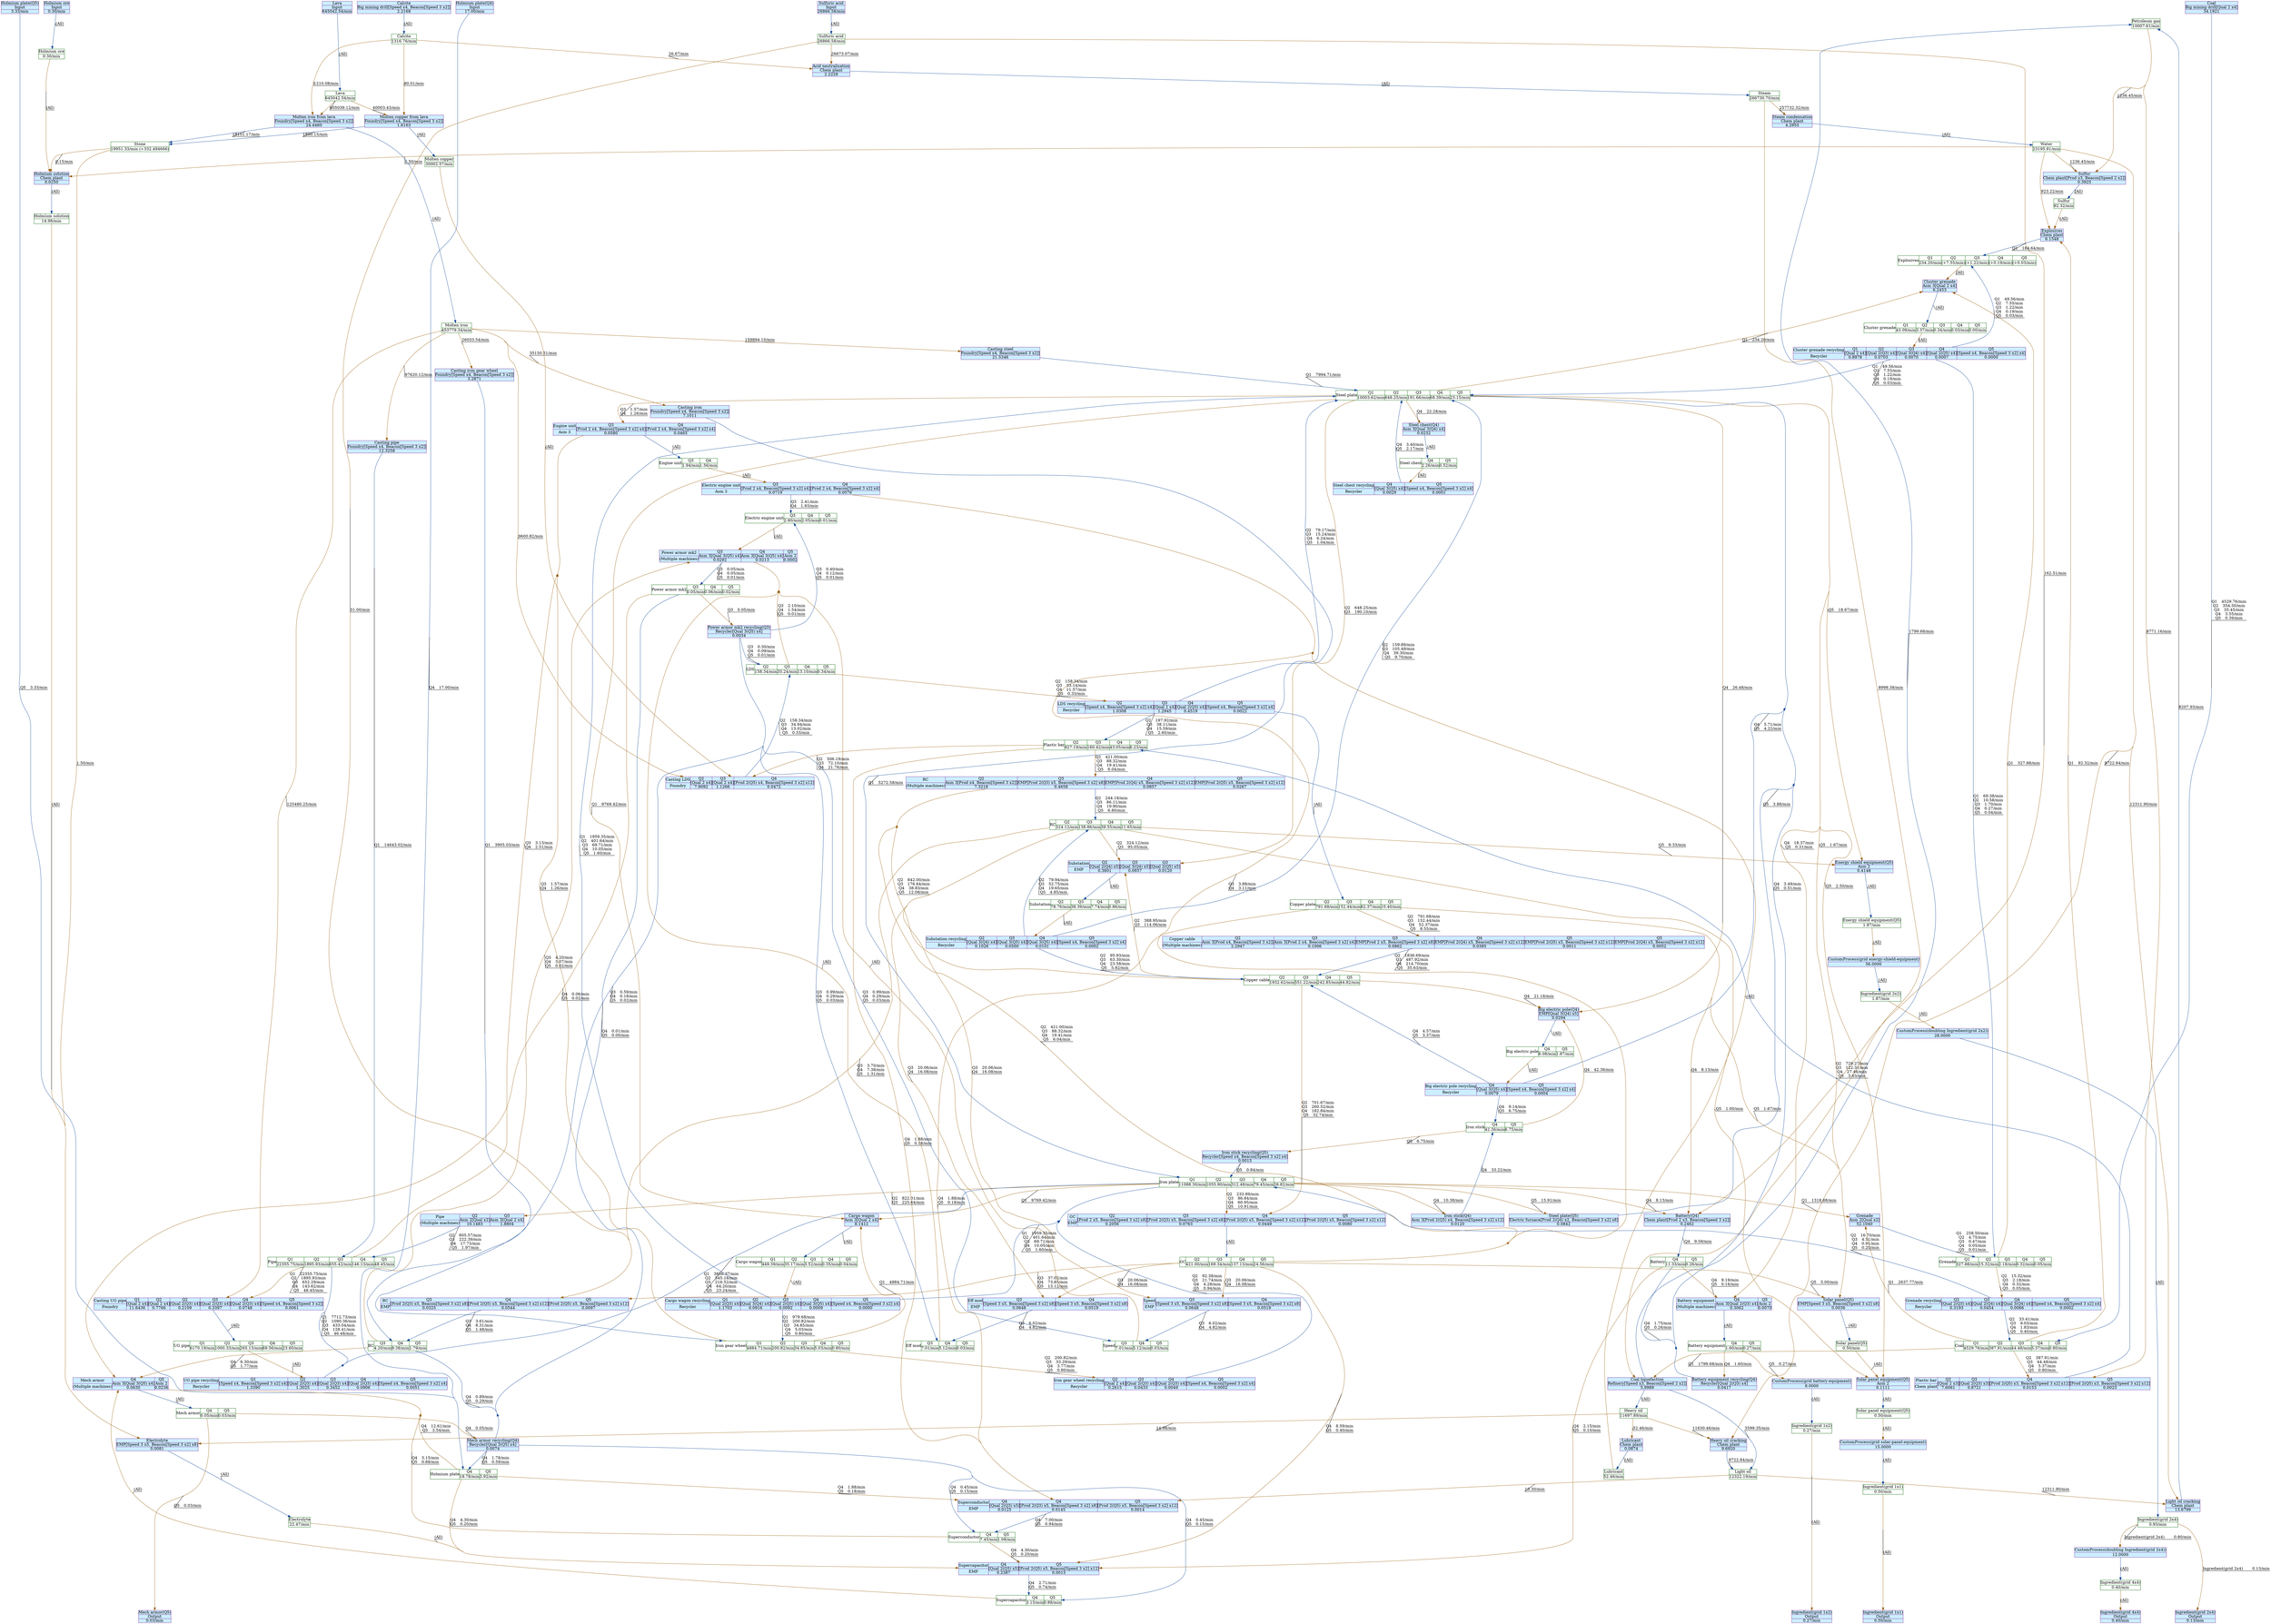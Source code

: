 digraph {
    layout="dot"
    concentrate=true
    node [shape="record"; margin=0]
    edge [decorate=true]
    0 [color="#006400"; label="{Petroleum gas|10007.61/min}"]
    1 [color="#006400"; label="{Water|23195.91/min}"]
    2 [color="#006400"; label="{Sulfur|92.32/min}"]
    3 [color="#006400"; label="{Molten iron|453779.34/min}"]
    4 [color="#006400"; label="{Light oil|12322.19/min}"]
    5 [color="#006400"; label="{Calcite|1316.76/min}"]
    6 [color="#006400"; label="{Sulfuric acid|26866.58/min}"]
    7 [color="#006400"; label="{Steam|266730.70/min}"]
    8 [color="#006400"; label="{Ingredient(grid 2x4)|0.93/min}"]
    9 [color="#006400"; label="{Ingredient(grid 4x4)|0.40/min}"]
    10 [color="#006400"; label="{Heavy oil|11697.89/min}"]
    11 [color="#006400"; label="{Holmium ore|0.30/min}"]
    12 [color="#006400"; label="{Electrolyte|22.47/min}"]
    13 [color="#006400"; label="{Stone|19951.33/min (+332.494666)}"]
    14 [color="#006400"; label="{Holmium solution|14.98/min}"]
    15 [color="#006400"; label="{Lava|645042.54/min}"]
    16 [color="#006400"; label="{Molten copper|30002.57/min}"]
    17 [color="#006400"; label="{Lubricant|52.46/min}"]
    18 [color="#006400"; label="{Ingredient(grid 1x2)|0.27/min}"]
    19 [color="#006400"; label="{Ingredient(grid 1x1)|0.50/min}"]
    20 [color="#006400"; label="{Energy shield equipment(Q5)|1.87/min}"]
    21 [color="#006400"; label="{Solar panel(Q5)|0.50/min}"]
    22 [color="#006400"; label="{Solar panel equipment(Q5)|0.50/min}"]
    23 [color="#006400"; label="{Ingredient(grid 2x2)|1.87/min}"]
    24 [style="filled"; color="#842e99"; fillcolor="#cceeff"; label="{Sulfur|Chem plant[Prod x3, Beacon[Speed 2 x2]]|0.3925}"]
    25 [style="filled"; color="#842e99"; fillcolor="#cceeff"; label="{Casting iron|Foundry[Speed x4, Beacon[Speed 3 x2]]|7.1011}"]
    26 [style="filled"; color="#842e99"; fillcolor="#cceeff"; label="{Acid neutralisation|Chem plant|2.2228}"]
    27 [style="filled"; color="#842e99"; fillcolor="#cceeff"; label="{Iron stick(Q4)|Asm 3[Prod 2(Q5) x4, Beacon[Speed 3 x2] x12]|0.0120}"]
    28 [style="filled"; color="#842e99"; fillcolor="#cceeff"; label="{Cluster grenade|Asm 3[Qual 2 x4]|6.2453}"]
    29 [style="filled"; color="#842e99"; fillcolor="#cceeff"; label="{Steam condensation|Chem plant|4.2955}"]
    30 [style="filled"; color="#842e99"; fillcolor="#cceeff"; label="{Explosives|Chem plant|6.1548}"]
    31 [style="filled"; color="#842e99"; fillcolor="#cceeff"; label="{Casting steel|Foundry[Speed x4, Beacon[Speed 3 x2]]|21.5346}"]
    32 [style="filled"; color="#842e99"; fillcolor="#cceeff"; label="{CustomProcess(doubling Ingredient(grid 2x4))|12.0000}"]
    33 [style="filled"; color="#842e99"; fillcolor="#cceeff"; label="{Casting iron gear wheel|Foundry[Speed x4, Beacon[Speed 3 x2]]|3.2871}"]
    34 [style="filled"; color="#842e99"; fillcolor="#cceeff"; label="{Cargo wagon|Asm 3[Qual 2 x4]|8.1412}"]
    35 [style="filled"; color="#842e99"; fillcolor="#cceeff"; label="{Heavy oil cracking|Chem plant|9.6920}"]
    36 [style="filled"; color="#842e99"; fillcolor="#cceeff"; label="{Holmium ore|Input|0.30/min}"]
    37 [style="filled"; color="#842e99"; fillcolor="#cceeff"; label="{Electrolyte|EMP[Speed 3 x5, Beacon[Speed 3 x2] x8]|0.0081}"]
    38 [style="filled"; color="#842e99"; fillcolor="#cceeff"; label="{Molten copper from lava|Foundry[Speed x4, Beacon[Speed 3 x2]]|1.6163}"]
    39 [style="filled"; color="#842e99"; fillcolor="#cceeff"; label="{Ingredient(grid 4x4)|Output|0.40/min}"]
    40 [style="filled"; color="#842e99"; fillcolor="#cceeff"; label="{Lubricant|Chem plant|0.0874}"]
    41 [style="filled"; color="#842e99"; fillcolor="#cceeff"; label="{Grenade|Asm 2[Qual x2]|52.1040}"]
    42 [style="filled"; color="#842e99"; fillcolor="#cceeff"; label="{Lava|Input|645042.54/min}"]
    43 [style="filled"; color="#842e99"; fillcolor="#cceeff"; label="{Iron stick recycling(Q5)|Recycler[Speed x4, Beacon[Speed 3 x2] x4]|0.0015}"]
    44 [style="filled"; color="#842e99"; fillcolor="#cceeff"; label="{CustomProcess(grid battery-equipment)|8.0000}"]
    45 [style="filled"; color="#842e99"; fillcolor="#cceeff"; label="{Coal liquefaction|Refinery[Speed x3, Beacon[Speed 2 x2]]|5.9989}"]
    46 [style="filled"; color="#842e99"; fillcolor="#cceeff"; label="{Molten iron from lava|Foundry[Speed x4, Beacon[Speed 3 x2]]|24.4460}"]
    47 [style="filled"; color="#842e99"; fillcolor="#cceeff"; label="{Ingredient(grid 1x1)|Output|0.50/min}"]
    48 [style="filled"; color="#842e99"; fillcolor="#cceeff"; label="{Battery equipment recycling(Q4)|Recycler[Qual 2(Q3) x4]|0.0417}"]
    49 [style="filled"; color="#842e99"; fillcolor="#cceeff"; label="{Holmium plate(Q4)|Input|17.00/min}"]
    50 [style="filled"; color="#842e99"; fillcolor="#cceeff"; label="{Big electric pole(Q4)|EMP[Qual 3(Q4) x5]|0.0294}"]
    51 [style="filled"; color="#842e99"; fillcolor="#cceeff"; label="{Ingredient(grid 1x2)|Output|0.27/min}"]
    52 [style="filled"; color="#842e99"; fillcolor="#cceeff"; label="{Battery(Q4)|Chem plant[Prod 2 x3, Beacon[Speed 3 x2]]|0.2462}"]
    53 [style="filled"; color="#842e99"; fillcolor="#cceeff"; label="{Casting pipe|Foundry[Speed x4, Beacon[Speed 3 x2]]|12.3258}"]
    54 [style="filled"; color="#842e99"; fillcolor="#cceeff"; label="{Energy shield equipment(Q5)|Asm 2|0.4148}"]
    55 [style="filled"; color="#842e99"; fillcolor="#cceeff"; label="{Steel plate(Q5)|Electric furnace[Prod 2(Q4) x2, Beacon[Speed 3 x2] x8]|0.0842}"]
    56 [style="filled"; color="#842e99"; fillcolor="#cceeff"; label="{Coal|Big mining drill[Qual 2 x4]|34.1921}"]
    57 [style="filled"; color="#842e99"; fillcolor="#cceeff"; label="{Steel chest(Q4)|Asm 3[Qual 3(Q4) x4]|0.0232}"]
    58 [style="filled"; color="#842e99"; fillcolor="#cceeff"; label="{Light oil cracking|Chem plant|13.6799}"]
    59 [style="filled"; color="#842e99"; fillcolor="#cceeff"; label="{Mech armor recycling(Q4)|Recycler[Qual 3(Q5) x4]|0.0074}"]
    60 [style="filled"; color="#842e99"; fillcolor="#cceeff"; label="{Power armor mk2 recycling(Q3)|Recycler[Qual 3(Q5) x4]|0.0034}"]
    61 [style="filled"; color="#842e99"; fillcolor="#cceeff"; label="{Solar panel equipment(Q5)|Asm 2|0.1111}"]
    62 [style="filled"; color="#842e99"; fillcolor="#cceeff"; label="{Ingredient(grid 2x4)|Output|0.13/min}"]
    63 [style="filled"; color="#842e99"; fillcolor="#cceeff"; label="{CustomProcess(grid energy-shield-equipment)|56.0000}"]
    64 [style="filled"; color="#842e99"; fillcolor="#cceeff"; label="{CustomProcess(grid solar-panel-equipment)|15.0000}"]
    65 [style="filled"; color="#842e99"; fillcolor="#cceeff"; label="{Solar panel(Q5)|EMP[Speed 3 x5, Beacon[Speed 3 x2] x8]|0.0036}"]
    66 [style="filled"; color="#842e99"; fillcolor="#cceeff"; label="{Mech armor(Q5)|Output|0.03/min}"]
    67 [style="filled"; color="#842e99"; fillcolor="#cceeff"; label="{Holmium plate(Q5)|Input|3.33/min}"]
    68 [style="filled"; color="#842e99"; fillcolor="#cceeff"; label="{Sulfuric acid|Input|26866.58/min}"]
    69 [style="filled"; color="#842e99"; fillcolor="#cceeff"; label="{Calcite|Big mining drill[Speed x4, Beacon[Speed 3 x2]]|2.2168}"]
    70 [style="filled"; color="#842e99"; fillcolor="#cceeff"; label="{Holmium solution|Chem plant|0.0250}"]
    71 [style="filled"; color="#842e99"; fillcolor="#cceeff"; label="{CustomProcess(doubling Ingredient(grid 2x2))|28.0000}"]
    72 [color="#006400"; label="{Iron plate}|{Q1|11088.30/min}|{Q2|1055.90/min}|{Q3|312.48/min}|{Q4|79.45/min}|{Q5|26.82/min}"]
    73 [color="#006400"; label="{Cargo wagon}|{Q1|449.39/min}|{Q2|35.17/min}|{Q3|3.52/min}|{Q4|0.35/min}|{Q5|0.04/min}"]
    74 [color="#006400"; label="{Iron gear wheel}|{Q1|4884.71/min}|{Q2|200.82/min}|{Q3|34.85/min}|{Q4|5.03/min}|{Q5|0.80/min}"]
    75 [color="#006400"; label="{Steel plate}|{Q1|10003.62/min}|{Q2|648.25/min}|{Q3|191.66/min}|{Q4|68.39/min}|{Q5|23.15/min}"]
    76 [color="#006400"; label="{Superconductor}|{Q4|7.45/min}|{Q5|1.08/min}"]
    77 [color="#006400"; label="{Holmium plate}|{Q4|18.78/min}|{Q5|3.92/min}"]
    78 [color="#006400"; label="{Copper plate}|{Q2|791.68/min}|{Q3|152.44/min}|{Q4|62.37/min}|{Q5|10.40/min}"]
    79 [color="#006400"; label="{Plastic bar}|{Q2|927.19/min}|{Q3|160.42/min}|{Q4|43.05/min}|{Q5|6.23/min}"]
    80 [color="#006400"; label="{Battery}|{Q4|11.33/min}|{Q5|0.26/min}"]
    81 [color="#006400"; label="{Battery equipment}|{Q4|1.60/min}|{Q5|0.27/min}"]
    82 [color="#006400"; label="{Iron stick}|{Q4|42.36/min}|{Q5|6.75/min}"]
    83 [color="#006400"; label="{Copper cable}|{Q2|1932.62/min}|{Q3|551.22/min}|{Q4|242.85/min}|{Q5|44.82/min}"]
    84 [color="#006400"; label="{GC}|{Q2|421.00/min}|{Q3|169.34/min}|{Q4|137.13/min}|{Q5|24.56/min}"]
    85 [color="#006400"; label="{Cluster grenade}|{Q1|43.09/min}|{Q2|3.37/min}|{Q3|0.34/min}|{Q4|0.03/min}|{Q5|0.00/min}"]
    86 [color="#006400"; label="{Explosives}|{Q1|234.20/min}|{Q2|(+7.55/min)}|{Q3|(+1.22/min)}|{Q4|(+0.19/min)}|{Q5|(+0.03/min)}"]
    87 [color="#006400"; label="{Grenade}|{Q1|327.88/min}|{Q2|15.32/min}|{Q3|2.18/min}|{Q4|0.32/min}|{Q5|0.05/min}"]
    88 [color="#006400"; label="{BC}|{Q3|4.20/min}|{Q4|9.38/min}|{Q5|1.79/min}"]
    89 [color="#006400"; label="{RC}|{Q2|324.12/min}|{Q3|138.86/min}|{Q4|39.55/min}|{Q5|11.65/min}"]
    90 [color="#006400"; label="{Big electric pole}|{Q4|6.08/min}|{Q5|1.87/min}"]
    91 [color="#006400"; label="{Substation}|{Q2|78.76/min}|{Q3|38.39/min}|{Q4|7.74/min}|{Q5|0.86/min}"]
    92 [color="#006400"; label="{Coal}|{Q1|4529.76/min}|{Q2|387.91/min}|{Q3|44.48/min}|{Q4|5.37/min}|{Q5|0.80/min}"]
    93 [color="#006400"; label="{Eff mod}|{Q3|7.01/min}|{Q4|5.12/min}|{Q5|0.03/min}"]
    94 [color="#006400"; label="{Power armor mk2}|{Q3|0.05/min}|{Q4|0.06/min}|{Q5|0.02/min}"]
    95 [color="#006400"; label="{Speed}|{Q3|7.01/min}|{Q4|5.12/min}|{Q5|0.03/min}"]
    96 [color="#006400"; label="{LDS}|{Q2|158.34/min}|{Q3|35.24/min}|{Q4|13.10/min}|{Q5|0.34/min}"]
    97 [color="#006400"; label="{Electric engine unit}|{Q3|2.80/min}|{Q4|2.05/min}|{Q5|0.01/min}"]
    98 [color="#006400"; label="{Pipe}|{Q1|22355.75/min}|{Q2|1895.93/min}|{Q3|655.42/min}|{Q4|146.13/min}|{Q5|48.45/min}"]
    99 [color="#006400"; label="{Engine unit}|{Q3|1.94/min}|{Q4|1.56/min}"]
    100 [color="#006400"; label="{UG pipe}|{Q1|6170.19/min}|{Q2|1000.33/min}|{Q3|265.13/min}|{Q4|69.56/min}|{Q5|23.60/min}"]
    101 [color="#006400"; label="{Mech armor}|{Q4|0.05/min}|{Q5|0.03/min}"]
    102 [color="#006400"; label="{Supercapacitor}|{Q4|3.15/min}|{Q5|0.88/min}"]
    103 [color="#006400"; label="{Steel chest}|{Q4|2.26/min}|{Q5|0.52/min}"]
    104 [style="filled"; color="#842e99"; fillcolor="#cceeff"; label="{Cargo wagon recycling|Recycler}|{Q1|[Qual 2(Q3) x4]|1.1703}|{Q2|[Qual 3(Q4) x4]|0.0916}|{Q3|[Qual 2(Q5) x4]|0.0092}|{Q4|[Qual 3(Q5) x4]|0.0009}|{Q5|[Speed x4, Beacon[Speed 3 x2] x4]|0.0000}"; shape="record"]
    105 [style="filled"; color="#842e99"; fillcolor="#cceeff"; label="{Superconductor|EMP}|{Q4|[Qual 2(Q3) x5]|0.0125}|{Q4|[Prod 2(Q3) x5, Beacon[Speed 3 x2] x8]|0.0145}|{Q5|[Prod 2(Q5) x5, Beacon[Speed 3 x2] x12]|0.0014}"; shape="record"]
    106 [style="filled"; color="#842e99"; fillcolor="#cceeff"; label="{Battery equipment|(Multiple machines)}|{Q4|Asm 3[Qual 2(Q3) x4]|0.3062}|{Q5|Asm 2|0.0070}"; shape="record"]
    107 [style="filled"; color="#842e99"; fillcolor="#cceeff"; label="{GC|EMP}|{Q2|[Prod 2 x5, Beacon[Speed 3 x2] x8]|0.2056}|{Q3|[Prod 2(Q3) x5, Beacon[Speed 3 x2] x8]|0.0763}|{Q4|[Prod 2(Q5) x5, Beacon[Speed 3 x2] x12]|0.0449}|{Q5|[Prod 2(Q5) x5, Beacon[Speed 3 x2] x12]|0.0080}"; shape="record"]
    108 [style="filled"; color="#842e99"; fillcolor="#cceeff"; label="{BC|EMP}|{Q3|[Prod 2(Q3) x5, Beacon[Speed 3 x2] x8]|0.0325}|{Q4|[Prod 2(Q5) x5, Beacon[Speed 3 x2] x12]|0.0544}|{Q5|[Prod 2(Q5) x5, Beacon[Speed 3 x2] x12]|0.0097}"; shape="record"]
    109 [style="filled"; color="#842e99"; fillcolor="#cceeff"; label="{Big electric pole recycling|Recycler}|{Q4|[Qual 3(Q5) x4]|0.0079}|{Q5|[Speed x4, Beacon[Speed 3 x2] x4]|0.0004}"; shape="record"]
    110 [style="filled"; color="#842e99"; fillcolor="#cceeff"; label="{Substation recycling|Recycler}|{Q2|[Qual 3(Q4) x4]|0.1026}|{Q3|[Qual 3(Q5) x4]|0.0500}|{Q4|[Qual 3(Q5) x4]|0.0101}|{Q5|[Speed x4, Beacon[Speed 3 x2] x4]|0.0002}"; shape="record"]
    111 [style="filled"; color="#842e99"; fillcolor="#cceeff"; label="{Substation|EMP}|{Q2|[Qual 2(Q4) x5]|0.3601}|{Q3|[Qual 3(Q4) x5]|0.0937}|{Q3|[Qual 2(Q5) x5]|0.0120}"; shape="record"]
    112 [style="filled"; color="#842e99"; fillcolor="#cceeff"; label="{Copper cable|(Multiple machines)}|{Q2|Asm 3[Prod x4, Beacon[Speed 3 x2]]|2.2947}|{Q3|Asm 3[Prod 2 x4, Beacon[Speed 3 x2] x4]|0.1006}|{Q3|EMP[Prod 2 x5, Beacon[Speed 3 x2] x8]|0.0862}|{Q4|EMP[Prod 2(Q4) x5, Beacon[Speed 3 x2] x12]|0.0385}|{Q5|EMP[Prod 2(Q5) x5, Beacon[Speed 3 x2] x12]|0.0011}|{Q5|EMP[Prod 2(Q4) x5, Beacon[Speed 3 x2] x12]|0.0052}"; shape="record"]
    113 [style="filled"; color="#842e99"; fillcolor="#cceeff"; label="{Cluster grenade recycling|Recycler}|{Q1|[Qual 2 x4]|0.8978}|{Q2|[Qual 2(Q3) x4]|0.0703}|{Q3|[Qual 3(Q4) x4]|0.0070}|{Q4|[Qual 2(Q5) x4]|0.0007}|{Q5|[Speed x4, Beacon[Speed 3 x2] x4]|0.0000}"; shape="record"]
    114 [style="filled"; color="#842e99"; fillcolor="#cceeff"; label="{Grenade recycling|Recycler}|{Q2|[Qual 2(Q3) x4]|0.3193}|{Q3|[Qual 2(Q4) x4]|0.0454}|{Q4|[Qual 3(Q4) x4]|0.0066}|{Q5|[Speed x4, Beacon[Speed 3 x2] x4]|0.0002}"; shape="record"]
    115 [style="filled"; color="#842e99"; fillcolor="#cceeff"; label="{Plastic bar|Chem plant}|{Q2|[Qual 2 x3]|7.6061}|{Q3|[Qual 2(Q3) x3]|0.8721}|{Q4|[Prod 2(Q5) x3, Beacon[Speed 3 x2] x12]|0.0153}|{Q5|[Prod 2(Q5) x3, Beacon[Speed 3 x2] x12]|0.0023}"; shape="record"]
    116 [style="filled"; color="#842e99"; fillcolor="#cceeff"; label="{RC|(Multiple machines)}|{Q2|Asm 3[Prod x4, Beacon[Speed 3 x2]]|7.3218}|{Q3|EMP[Prod 2(Q3) x5, Beacon[Speed 3 x2] x8]|0.4658}|{Q4|EMP[Prod 2(Q4) x5, Beacon[Speed 3 x2] x12]|0.0857}|{Q5|EMP[Prod 2(Q5) x5, Beacon[Speed 3 x2] x12]|0.0267}"; shape="record"]
    117 [style="filled"; color="#842e99"; fillcolor="#cceeff"; label="{Iron gear wheel recycling|Recycler}|{Q2|[Qual 2 x4]|0.2615}|{Q3|[Qual 2(Q3) x4]|0.0433}|{Q4|[Qual 2(Q3) x4]|0.0049}|{Q5|[Speed x4, Beacon[Speed 3 x2] x4]|0.0002}"; shape="record"]
    118 [style="filled"; color="#842e99"; fillcolor="#cceeff"; label="{Eff mod|EMP}|{Q3|[Speed 3 x5, Beacon[Speed 3 x2] x8]|0.0648}|{Q4|[Speed 3 x5, Beacon[Speed 3 x2] x8]|0.0519}"; shape="record"]
    119 [style="filled"; color="#842e99"; fillcolor="#cceeff"; label="{Power armor mk2|(Multiple machines)}|{Q3|Asm 3[Qual 3(Q5) x4]|0.0292}|{Q4|Asm 3[Qual 3(Q5) x4]|0.0213}|{Q5|Asm 2|0.0002}"; shape="record"]
    120 [style="filled"; color="#842e99"; fillcolor="#cceeff"; label="{Engine unit|Asm 3}|{Q3|[Prod 2 x4, Beacon[Speed 3 x2] x4]|0.0580}|{Q4|[Prod 2 x4, Beacon[Speed 3 x2] x4]|0.0465}"; shape="record"]
    121 [style="filled"; color="#842e99"; fillcolor="#cceeff"; label="{Speed|EMP}|{Q3|[Speed 3 x5, Beacon[Speed 3 x2] x8]|0.0648}|{Q4|[Speed 3 x5, Beacon[Speed 3 x2] x8]|0.0519}"; shape="record"]
    122 [style="filled"; color="#842e99"; fillcolor="#cceeff"; label="{Casting UG pipe|Foundry}|{Q1|[Qual 2 x4]|11.6436}|{Q2|[Qual 2 x4]|0.7766}|{Q2|[Qual 2(Q3) x4]|0.2109}|{Q3|[Qual 2(Q3) x4]|0.3397}|{Q4|[Qual 2(Q3) x4]|0.0748}|{Q5|[Speed x4, Beacon[Speed 3 x2]]|0.0061}"; shape="record"]
    123 [style="filled"; color="#842e99"; fillcolor="#cceeff"; label="{Pipe|(Multiple machines)}|{Q2|Asm 2[Qual x2]|10.1483}|{Q3|Asm 3[Qual 2 x4]|1.8804}"; shape="record"]
    124 [style="filled"; color="#842e99"; fillcolor="#cceeff"; label="{Mech armor|(Multiple machines)}|{Q4|Asm 3[Qual 3(Q5) x4]|0.0630}|{Q5|Asm 2|0.0236}"; shape="record"]
    125 [style="filled"; color="#842e99"; fillcolor="#cceeff"; label="{UG pipe recycling|Recycler}|{Q1|[Speed x4, Beacon[Speed 3 x2] x4]|1.3390}|{Q2|[Qual 2(Q3) x4]|1.3025}|{Q3|[Qual 2(Q3) x4]|0.3452}|{Q4|[Qual 2(Q3) x4]|0.0906}|{Q5|[Speed x4, Beacon[Speed 3 x2] x4]|0.0051}"; shape="record"]
    126 [style="filled"; color="#842e99"; fillcolor="#cceeff"; label="{LDS recycling|Recycler}|{Q2|[Speed x4, Beacon[Speed 3 x2] x4]|1.0308}|{Q3|[Qual 2 x4]|1.2945}|{Q4|[Qual 2(Q3) x4]|0.4519}|{Q5|[Speed x4, Beacon[Speed 3 x2] x4]|0.0022}"; shape="record"]
    127 [style="filled"; color="#842e99"; fillcolor="#cceeff"; label="{Steel chest recycling|Recycler}|{Q4|[Qual 3(Q5) x4]|0.0029}|{Q5|[Speed x4, Beacon[Speed 3 x2] x4]|0.0001}"; shape="record"]
    128 [style="filled"; color="#842e99"; fillcolor="#cceeff"; label="{Casting LDS|Foundry}|{Q2|[Qual 2 x4]|7.9092}|{Q3|[Qual 2 x4]|1.1266}|{Q4|[Prod 2(Q5) x4, Beacon[Speed 3 x2] x12]|0.0472}"; shape="record"]
    129 [style="filled"; color="#842e99"; fillcolor="#cceeff"; label="{Supercapacitor|EMP}|{Q4|[Qual 2(Q3) x5]|0.2387}|{Q5|[Prod 2(Q5) x5, Beacon[Speed 3 x2] x12]|0.0015}"; shape="record"]
    130 [style="filled"; color="#842e99"; fillcolor="#cceeff"; label="{Electric engine unit|Asm 3}|{Q3|[Prod 2 x4, Beacon[Speed 3 x2] x4]|0.0719}|{Q4|[Prod 2 x4, Beacon[Speed 3 x2] x4]|0.0576}"; shape="record"]
    0 -> 24 [color="#99620f"; label="1236.45/min
"]
    0 -> 115 [color="#99620f"; label="8771.16/min
"]
    1 -> 24 [color="#99620f"; label="1236.45/min
"]
    1 -> 30 [color="#99620f"; label="923.22/min
"]
    1 -> 35 [color="#99620f"; label="8722.84/min
"]
    1 -> 58 [color="#99620f"; label="12311.90/min
"]
    1 -> 70 [color="#99620f"; label="1.50/min
"]
    2 -> 30 [color="#99620f"; label="(All)"]
    3 -> 25 [color="#99620f"; label="35150.51/min
"]
    3 -> 31 [color="#99620f"; label="159894.10/min
"]
    3 -> 33 [color="#99620f"; label="26033.54/min
"]
    3 -> 53 [color="#99620f"; label="97620.12/min
"]
    3 -> 122 [color="#99620f"; label="125480.25/min
"]
    3 -> 128 [color="#99620f"; label="9600.82/min
"]
    4 -> 58 [color="#99620f"; label="12311.90/min
"]
    4 -> 105 [color="#99620f"; label="10.30/min
"]
    5 -> 26 [color="#99620f"; label="26.67/min
"]
    5 -> 38 [color="#99620f"; label="80.01/min
"]
    5 -> 46 [color="#99620f"; label="1210.08/min
"]
    6 -> 26 [color="#99620f"; label="26673.07/min
"]
    6 -> 52 [color="#99620f"; label="162.51/min
"]
    6 -> 108 [color="#99620f"; label="31.00/min
"]
    7 -> 29 [color="#99620f"; label="257732.32/min
"]
    7 -> 45 [color="#99620f"; label="8998.38/min
"]
    8 -> 32 [color="#99620f"; label="Ingredient(grid 2x4)	0.80/min
"]
    8 -> 62 [color="#99620f"; label="Ingredient(grid 2x4)	0.13/min
"]
    9 -> 39 [color="#99620f"; label="(All)"]
    10 -> 35 [color="#99620f"; label="11630.46/min
"]
    10 -> 37 [color="#99620f"; label="14.98/min
"]
    10 -> 40 [color="#99620f"; label="52.46/min
"]
    11 -> 70 [color="#99620f"; label="(All)"]
    12 -> 129 [color="#99620f"; label="(All)"]
    13 -> 37 [color="#99620f"; label="1.50/min
"]
    13 -> 70 [color="#99620f"; label="0.15/min
"]
    14 -> 37 [color="#99620f"; label="(All)"]
    15 -> 38 [color="#99620f"; label="40003.43/min
"]
    15 -> 46 [color="#99620f"; label="605039.12/min
"]
    16 -> 128 [color="#99620f"; label="(All)"]
    17 -> 130 [color="#99620f"; label="(All)"]
    18 -> 51 [color="#99620f"; label="(All)"]
    19 -> 47 [color="#99620f"; label="(All)"]
    20 -> 63 [color="#99620f"; label="(All)"]
    21 -> 61 [color="#99620f"; label="(All)"]
    22 -> 64 [color="#99620f"; label="(All)"]
    23 -> 71 [color="#99620f"; label="(All)"]
    24 -> 2 [color="#0f4699"; label="(All)"]
    25 -> 72 [color="#0f4699"; label="Q1	5272.58/min
"]
    26 -> 7 [color="#0f4699"; label="(All)"]
    27 -> 82 [color="#0f4699"; label="Q4	33.22/min
"]
    28 -> 85 [color="#0f4699"; label="(All)"]
    29 -> 1 [color="#0f4699"; label="(All)"]
    30 -> 86 [color="#0f4699"; label="Q1	184.64/min
"]
    31 -> 75 [color="#0f4699"; label="Q1	7994.71/min
"]
    32 -> 9 [color="#0f4699"; label="(All)"]
    33 -> 74 [color="#0f4699"; label="Q1	3905.03/min
"]
    34 -> 73 [color="#0f4699"; label="(All)"]
    35 -> 4 [color="#0f4699"; label="8722.84/min
"]
    36 -> 11 [color="#0f4699"; label="(All)"]
    37 -> 12 [color="#0f4699"; label="(All)"]
    38 -> 13 [color="#0f4699"; label="1800.15/min
"]
    38 -> 16 [color="#0f4699"; label="(All)"]
    40 -> 17 [color="#0f4699"; label="(All)"]
    41 -> 87 [color="#0f4699"; label="Q1	258.50/min
Q2	4.75/min
Q3	0.47/min
Q4	0.05/min
Q5	0.01/min
"]
    42 -> 15 [color="#0f4699"; label="(All)"]
    43 -> 72 [color="#0f4699"; label="Q5	0.84/min
"]
    44 -> 18 [color="#0f4699"; label="(All)"]
    45 -> 0 [color="#0f4699"; label="1799.68/min
"]
    45 -> 4 [color="#0f4699"; label="3599.35/min
"]
    45 -> 10 [color="#0f4699"; label="(All)"]
    46 -> 13 [color="#0f4699"; label="18151.17/min
"]
    46 -> 3 [color="#0f4699"; label="(All)"]
    48 -> 75 [color="#0f4699"; label="Q4	3.49/min
Q5	0.51/min
"]
    48 -> 80 [color="#0f4699"; label="Q4	1.75/min
Q5	0.26/min
"]
    49 -> 77 [color="#0f4699"; label="Q4	17.00/min
"]
    50 -> 90 [color="#0f4699"; label="(All)"]
    52 -> 80 [color="#0f4699"; label="Q4	9.59/min
"]
    53 -> 98 [color="#0f4699"; label="Q1	14643.02/min
"]
    54 -> 20 [color="#0f4699"; label="(All)"]
    55 -> 75 [color="#0f4699"; label="Q5	3.88/min
"]
    56 -> 92 [color="#0f4699"; label="Q1	4529.76/min
Q2	354.50/min
Q3	35.45/min
Q4	3.55/min
Q5	0.39/min
"]
    57 -> 103 [color="#0f4699"; label="(All)"]
    58 -> 0 [color="#0f4699"; label="8207.93/min
"]
    59 -> 76 [color="#0f4699"; label="Q4	0.45/min
Q5	0.15/min
"]
    59 -> 77 [color="#0f4699"; label="Q4	1.78/min
Q5	0.59/min
"]
    59 -> 88 [color="#0f4699"; label="Q4	0.89/min
Q5	0.29/min
"]
    59 -> 94 [color="#0f4699"; label="Q4	0.01/min
Q5	0.00/min
"]
    59 -> 102 [color="#0f4699"; label="Q4	0.45/min
Q5	0.15/min
"]
    60 -> 88 [color="#0f4699"; label="Q3	0.59/min
Q4	0.18/min
Q5	0.02/min
"]
    60 -> 93 [color="#0f4699"; label="Q3	0.99/min
Q4	0.29/min
Q5	0.03/min
"]
    60 -> 95 [color="#0f4699"; label="Q3	0.99/min
Q4	0.29/min
Q5	0.03/min
"]
    60 -> 96 [color="#0f4699"; label="Q3	0.30/min
Q4	0.09/min
Q5	0.01/min
"]
    60 -> 97 [color="#0f4699"; label="Q3	0.40/min
Q4	0.12/min
Q5	0.01/min
"]
    61 -> 22 [color="#0f4699"; label="(All)"]
    63 -> 23 [color="#0f4699"; label="(All)"]
    64 -> 19 [color="#0f4699"; label="(All)"]
    65 -> 21 [color="#0f4699"; label="(All)"]
    67 -> 77 [color="#0f4699"; label="Q5	3.33/min
"]
    68 -> 6 [color="#0f4699"; label="(All)"]
    69 -> 5 [color="#0f4699"; label="(All)"]
    70 -> 14 [color="#0f4699"; label="(All)"]
    71 -> 8 [color="#0f4699"; label="(All)"]
    72 -> 55 [color="#99620f"; label="Q5	15.91/min
"]
    72 -> 34 [color="#99620f"; label="Q1	9769.42/min
"]
    72 -> 41 [color="#99620f"; label="Q1	1318.88/min
"]
    72 -> 27 [color="#99620f"; label="Q4	10.38/min
"]
    72 -> 52 [color="#99620f"; label="Q4	8.13/min
"]
    72 -> 107 [color="#99620f"; label="Q2	233.89/min
Q3	86.84/min
Q4	60.95/min
Q5	10.91/min
"]
    72 -> 123 [color="#99620f"; label="Q2	822.01/min
Q3	225.64/min
"]
    73 -> 104 [color="#99620f"; label="(All)"]
    74 -> 34 [color="#99620f"; label="Q1	4884.71/min
"]
    74 -> 117 [color="#99620f"; label="Q2	200.82/min
Q3	33.29/min
Q4	3.77/min
Q5	0.80/min
"]
    74 -> 120 [color="#99620f"; label="Q3	1.57/min
Q4	1.26/min
"]
    75 -> 54 [color="#99620f"; label="Q5	18.67/min
"]
    75 -> 61 [color="#99620f"; label="Q5	2.50/min
"]
    75 -> 65 [color="#99620f"; label="Q5	1.67/min
"]
    75 -> 50 [color="#99620f"; label="Q4	26.48/min
"]
    75 -> 57 [color="#99620f"; label="Q4	22.28/min
"]
    75 -> 28 [color="#99620f"; label="Q1	234.20/min
"]
    75 -> 34 [color="#99620f"; label="Q1	9769.42/min
"]
    75 -> 106 [color="#99620f"; label="Q4	18.37/min
Q5	0.31/min
"]
    75 -> 111 [color="#99620f"; label="Q2	648.25/min
Q3	190.10/min
"]
    75 -> 120 [color="#99620f"; label="Q3	1.57/min
Q4	1.26/min
"]
    76 -> 124 [color="#99620f"; label="Q4	3.15/min
Q5	0.88/min
"]
    76 -> 129 [color="#99620f"; label="Q4	4.30/min
Q5	0.20/min
"]
    77 -> 105 [color="#99620f"; label="Q4	1.88/min
Q5	0.18/min
"]
    77 -> 124 [color="#99620f"; label="Q4	12.61/min
Q5	3.54/min
"]
    77 -> 129 [color="#99620f"; label="Q4	4.30/min
Q5	0.20/min
"]
    78 -> 65 [color="#99620f"; label="Q5	1.67/min
"]
    78 -> 52 [color="#99620f"; label="Q4	8.13/min
"]
    78 -> 105 [color="#99620f"; label="Q4	1.88/min
Q5	0.18/min
"]
    78 -> 112 [color="#99620f"; label="Q2	791.68/min
Q3	152.44/min
Q4	52.37/min
Q5	8.55/min
"]
    79 -> 105 [color="#99620f"; label="Q4	1.88/min
Q5	0.18/min
"]
    79 -> 116 [color="#99620f"; label="Q2	421.00/min
Q3	88.32/min
Q4	19.41/min
Q5	6.04/min
"]
    79 -> 128 [color="#99620f"; label="Q2	506.19/min
Q3	72.10/min
Q4	21.76/min
"]
    80 -> 106 [color="#99620f"; label="Q4	9.19/min
Q5	0.16/min
"]
    80 -> 129 [color="#99620f"; label="Q4	2.15/min
Q5	0.10/min
"]
    81 -> 44 [color="#99620f"; label="Q5	0.27/min
"]
    81 -> 48 [color="#99620f"; label="Q4	1.60/min
"]
    82 -> 50 [color="#99620f"; label="Q4	42.36/min
"]
    82 -> 43 [color="#99620f"; label="Q5	6.75/min
"]
    83 -> 50 [color="#99620f"; label="Q4	21.18/min
"]
    83 -> 107 [color="#99620f"; label="Q2	701.67/min
Q3	260.52/min
Q4	182.84/min
Q5	32.74/min
"]
    83 -> 111 [color="#99620f"; label="Q2	388.95/min
Q3	114.06/min
"]
    83 -> 116 [color="#99620f"; label="Q2	842.00/min
Q3	176.64/min
Q4	38.83/min
Q5	12.08/min
"]
    84 -> 65 [color="#99620f"; label="Q5	5.00/min
"]
    84 -> 108 [color="#99620f"; label="Q3	37.02/min
Q4	73.85/min
Q5	13.12/min
"]
    84 -> 116 [color="#99620f"; label="Q2	421.00/min
Q3	88.32/min
Q4	19.41/min
Q5	6.04/min
"]
    84 -> 118 [color="#99620f"; label="Q3	20.06/min
Q4	16.08/min
"]
    84 -> 121 [color="#99620f"; label="Q3	20.06/min
Q4	16.08/min
"]
    84 -> 129 [color="#99620f"; label="Q4	8.59/min
Q5	0.40/min
"]
    84 -> 130 [color="#99620f"; label="Q3	3.88/min
Q4	3.11/min
"]
    85 -> 113 [color="#99620f"; label="(All)"]
    86 -> 28 [color="#99620f"; label="(All)"]
    87 -> 28 [color="#99620f"; label="Q1	327.88/min
"]
    87 -> 114 [color="#99620f"; label="Q2	15.32/min
Q3	2.18/min
Q4	0.32/min
Q5	0.05/min
"]
    88 -> 119 [color="#99620f"; label="Q3	4.20/min
Q4	3.07/min
Q5	0.02/min
"]
    88 -> 124 [color="#99620f"; label="Q4	6.30/min
Q5	1.77/min
"]
    89 -> 54 [color="#99620f"; label="Q5	9.33/min
"]
    89 -> 61 [color="#99620f"; label="Q5	1.00/min
"]
    89 -> 108 [color="#99620f"; label="Q3	3.70/min
Q4	7.38/min
Q5	1.31/min
"]
    89 -> 111 [color="#99620f"; label="Q2	324.12/min
Q3	95.05/min
"]
    89 -> 118 [color="#99620f"; label="Q3	20.06/min
Q4	16.08/min
"]
    89 -> 121 [color="#99620f"; label="Q3	20.06/min
Q4	16.08/min
"]
    90 -> 109 [color="#99620f"; label="(All)"]
    91 -> 110 [color="#99620f"; label="(All)"]
    92 -> 30 [color="#99620f"; label="Q1	92.32/min
"]
    92 -> 41 [color="#99620f"; label="Q1	2637.77/min
"]
    92 -> 45 [color="#99620f"; label="Q1	1799.68/min
"]
    92 -> 115 [color="#99620f"; label="Q2	387.91/min
Q3	44.48/min
Q4	5.37/min
Q5	0.80/min
"]
    93 -> 119 [color="#99620f"; label="(All)"]
    94 -> 60 [color="#99620f"; label="Q3	0.05/min
"]
    94 -> 124 [color="#99620f"; label="Q4	0.06/min
Q5	0.02/min
"]
    95 -> 119 [color="#99620f"; label="(All)"]
    96 -> 119 [color="#99620f"; label="Q3	2.10/min
Q4	1.54/min
Q5	0.01/min
"]
    96 -> 126 [color="#99620f"; label="Q2	158.34/min
Q3	33.14/min
Q4	11.57/min
Q5	0.33/min
"]
    97 -> 119 [color="#99620f"; label="(All)"]
    98 -> 120 [color="#99620f"; label="Q3	3.13/min
Q4	2.51/min
"]
    98 -> 122 [color="#99620f"; label="Q1	22355.75/min
Q2	1895.93/min
Q3	652.29/min
Q4	143.62/min
Q5	48.45/min
"]
    99 -> 130 [color="#99620f"; label="(All)"]
    100 -> 125 [color="#99620f"; label="(All)"]
    101 -> 66 [color="#99620f"; label="Q5	0.03/min
"]
    101 -> 59 [color="#99620f"; label="Q4	0.05/min
"]
    102 -> 124 [color="#99620f"; label="(All)"]
    103 -> 127 [color="#99620f"; label="(All)"]
    104 -> 72 [color="#0f4699"; label="Q1	1959.35/min
Q2	401.64/min
Q3	69.71/min
Q4	10.05/min
Q5	1.60/min
"]
    104 -> 74 [color="#0f4699"; label="Q1	979.68/min
Q2	200.82/min
Q3	34.85/min
Q4	5.03/min
Q5	0.80/min
"]
    104 -> 75 [color="#0f4699"; label="Q1	1959.35/min
Q2	401.64/min
Q3	69.71/min
Q4	10.05/min
Q5	1.60/min
"]
    105 -> 76 [color="#0f4699"; label="Q4	7.00/min
Q5	0.94/min
"]
    106 -> 81 [color="#0f4699"; label="(All)"]
    107 -> 84 [color="#0f4699"; label="(All)"]
    108 -> 88 [color="#0f4699"; label="Q3	3.61/min
Q4	8.31/min
Q5	1.48/min
"]
    109 -> 75 [color="#0f4699"; label="Q4	5.71/min
Q5	4.22/min
"]
    109 -> 82 [color="#0f4699"; label="Q4	9.14/min
Q5	6.75/min
"]
    109 -> 83 [color="#0f4699"; label="Q4	4.57/min
Q5	3.37/min
"]
    110 -> 75 [color="#0f4699"; label="Q2	159.89/min
Q3	105.49/min
Q4	39.30/min
Q5	9.70/min
"]
    110 -> 83 [color="#0f4699"; label="Q2	95.93/min
Q3	63.30/min
Q4	23.58/min
Q5	5.82/min
"]
    110 -> 89 [color="#0f4699"; label="Q2	79.94/min
Q3	52.75/min
Q4	19.65/min
Q5	4.85/min
"]
    111 -> 91 [color="#0f4699"; label="(All)"]
    112 -> 83 [color="#0f4699"; label="Q2	1836.69/min
Q3	487.92/min
Q4	214.70/min
Q5	35.63/min
"]
    113 -> 75 [color="#0f4699"; label="Q1	49.56/min
Q2	7.55/min
Q3	1.22/min
Q4	0.19/min
Q5	0.03/min
"]
    113 -> 86 [color="#0f4699"; label="Q1	49.56/min
Q2	7.55/min
Q3	1.22/min
Q4	0.19/min
Q5	0.03/min
"]
    113 -> 87 [color="#0f4699"; label="Q1	69.38/min
Q2	10.58/min
Q3	1.70/min
Q4	0.27/min
Q5	0.04/min
"]
    114 -> 72 [color="#0f4699"; label="Q2	16.70/min
Q3	4.51/min
Q4	0.91/min
Q5	0.20/min
"]
    114 -> 92 [color="#0f4699"; label="Q2	33.41/min
Q3	9.03/min
Q4	1.83/min
Q5	0.40/min
"]
    115 -> 79 [color="#0f4699"; label="Q2	729.27/min
Q3	122.31/min
Q4	27.46/min
Q5	3.63/min
"]
    116 -> 89 [color="#0f4699"; label="Q2	244.18/min
Q3	86.11/min
Q4	19.90/min
Q5	6.80/min
"]
    117 -> 72 [color="#0f4699"; label="Q2	92.38/min
Q3	21.74/min
Q4	4.28/min
Q5	0.94/min
"]
    118 -> 93 [color="#0f4699"; label="Q3	6.02/min
Q4	4.82/min
"]
    119 -> 94 [color="#0f4699"; label="Q3	0.05/min
Q4	0.05/min
Q5	0.01/min
"]
    120 -> 99 [color="#0f4699"; label="(All)"]
    121 -> 95 [color="#0f4699"; label="Q3	6.02/min
Q4	4.82/min
"]
    122 -> 100 [color="#0f4699"; label="(All)"]
    123 -> 98 [color="#0f4699"; label="Q2	805.57/min
Q3	222.39/min
Q4	17.73/min
Q5	1.97/min
"]
    124 -> 101 [color="#0f4699"; label="(All)"]
    125 -> 72 [color="#0f4699"; label="Q1	3856.37/min
Q2	545.18/min
Q3	216.52/min
Q4	64.20/min
Q5	23.24/min
"]
    125 -> 98 [color="#0f4699"; label="Q1	7712.73/min
Q2	1090.36/min
Q3	433.04/min
Q4	128.41/min
Q5	46.48/min
"]
    126 -> 75 [color="#0f4699"; label="Q2	79.17/min
Q3	15.24/min
Q4	6.24/min
Q5	1.04/min
"]
    126 -> 78 [color="#0f4699"; label="(All)"]
    126 -> 79 [color="#0f4699"; label="Q2	197.92/min
Q3	38.11/min
Q4	15.59/min
Q5	2.60/min
"]
    127 -> 75 [color="#0f4699"; label="Q4	3.40/min
Q5	2.17/min
"]
    128 -> 96 [color="#0f4699"; label="Q2	158.34/min
Q3	34.94/min
Q4	13.02/min
Q5	0.33/min
"]
    129 -> 102 [color="#0f4699"; label="Q4	2.71/min
Q5	0.74/min
"]
    130 -> 97 [color="#0f4699"; label="Q3	2.41/min
Q4	1.93/min
"]
    subgraph {
        rank="source"
        36
        42
        49
        56
        67
        68
        69
    }
    subgraph {
        rank="sink"
        39
        47
        51
        62
        66
    }
}
